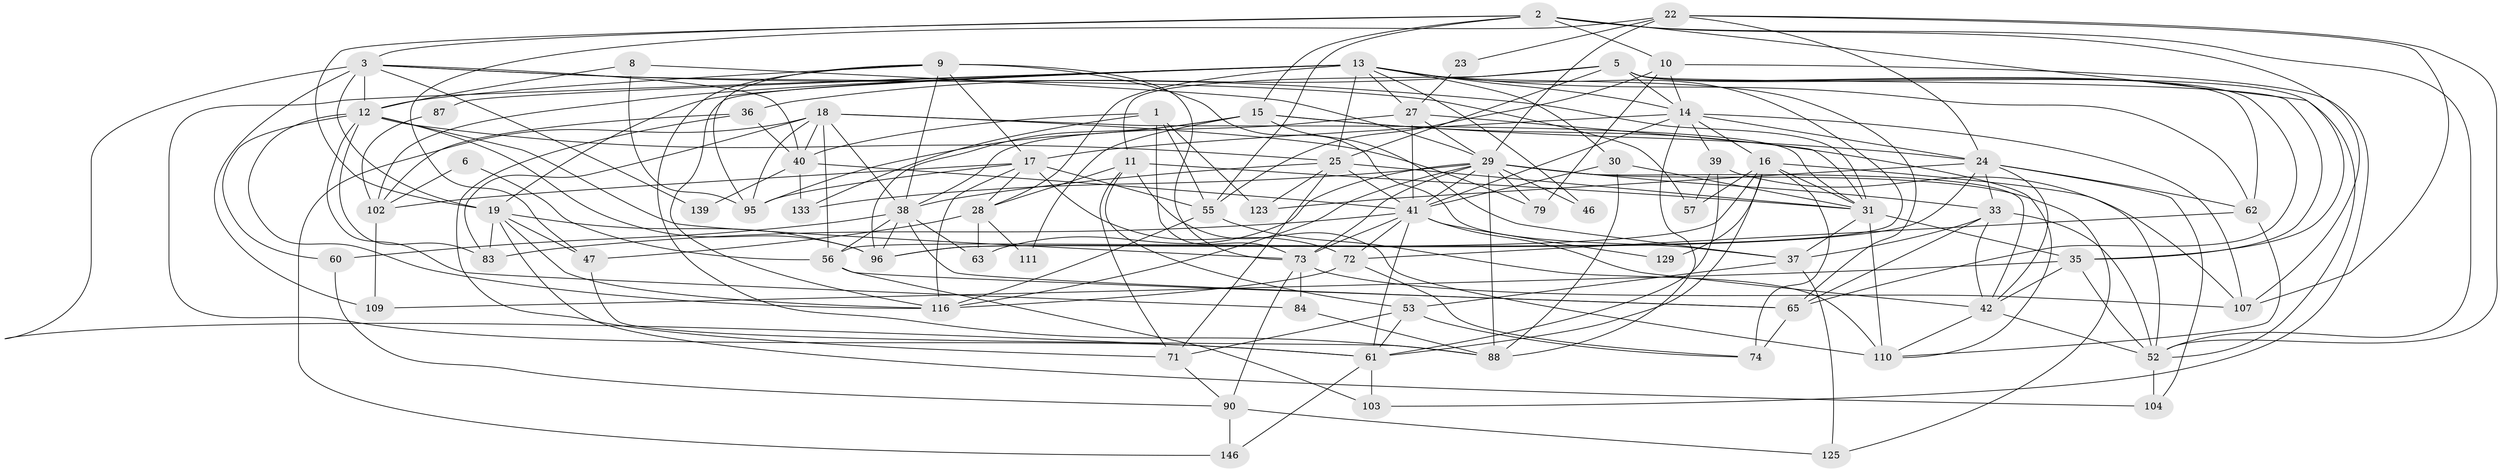 // original degree distribution, {3: 0.3333333333333333, 4: 0.23809523809523808, 2: 0.11564625850340136, 5: 0.14285714285714285, 8: 0.02040816326530612, 6: 0.10884353741496598, 7: 0.04081632653061224}
// Generated by graph-tools (version 1.1) at 2025/15/03/09/25 04:15:05]
// undirected, 73 vertices, 209 edges
graph export_dot {
graph [start="1"]
  node [color=gray90,style=filled];
  1 [super="+7"];
  2 [super="+50+136"];
  3 [super="+4+93"];
  5 [super="+44+49"];
  6;
  8;
  9 [super="+130"];
  10 [super="+115"];
  11 [super="+114"];
  12 [super="+143+99"];
  13 [super="+142+21"];
  14 [super="+75"];
  15 [super="+80"];
  16 [super="+97+32"];
  17 [super="+124+141"];
  18 [super="+20"];
  19 [super="+69+48"];
  22 [super="+34"];
  23;
  24 [super="+68"];
  25 [super="+92"];
  27 [super="+43"];
  28 [super="+81"];
  29 [super="+45+64"];
  30;
  31 [super="+58+122+89"];
  33 [super="+91"];
  35 [super="+77"];
  36 [super="+98"];
  37 [super="+94"];
  38 [super="+85+70"];
  39;
  40 [super="+54"];
  41 [super="+147+51"];
  42 [super="+105+117"];
  46;
  47 [super="+67"];
  52 [super="+106+101"];
  53;
  55 [super="+128"];
  56 [super="+82"];
  57;
  60;
  61 [super="+127+66"];
  62 [super="+135"];
  63 [super="+76"];
  65;
  71 [super="+86"];
  72;
  73 [super="+132+78"];
  74;
  79;
  83 [super="+145"];
  84;
  87;
  88;
  90 [super="+120"];
  95 [super="+140"];
  96;
  102;
  103;
  104 [super="+108"];
  107;
  109;
  110 [super="+126"];
  111;
  116 [super="+138"];
  123;
  125;
  129;
  133;
  139;
  146;
  1 -- 133;
  1 -- 40;
  1 -- 123;
  1 -- 55;
  1 -- 73;
  2 -- 10;
  2 -- 19;
  2 -- 55;
  2 -- 107;
  2 -- 15;
  2 -- 35;
  2 -- 3;
  2 -- 52;
  3 -- 19;
  3 -- 40;
  3 -- 57;
  3 -- 139;
  3 -- 109;
  3 -- 12;
  3 -- 61;
  3 -- 31;
  5 -- 65;
  5 -- 25 [weight=2];
  5 -- 14;
  5 -- 35;
  5 -- 11;
  5 -- 36;
  5 -- 62;
  5 -- 52;
  6 -- 102;
  6 -- 56;
  8 -- 95;
  8 -- 12;
  8 -- 29;
  9 -- 88;
  9 -- 12;
  9 -- 17;
  9 -- 37;
  9 -- 73;
  9 -- 95;
  9 -- 38;
  10 -- 55;
  10 -- 103;
  10 -- 79;
  10 -- 14;
  11 -- 53;
  11 -- 71;
  11 -- 28;
  11 -- 31;
  11 -- 110;
  12 -- 116;
  12 -- 84;
  12 -- 96;
  12 -- 83;
  12 -- 60;
  12 -- 25;
  12 -- 73;
  13 -- 28 [weight=2];
  13 -- 65;
  13 -- 102 [weight=2];
  13 -- 46;
  13 -- 116;
  13 -- 87;
  13 -- 56;
  13 -- 27;
  13 -- 30;
  13 -- 25;
  13 -- 61;
  13 -- 14;
  13 -- 62;
  13 -- 19 [weight=2];
  14 -- 24 [weight=2];
  14 -- 39;
  14 -- 107;
  14 -- 16;
  14 -- 17;
  14 -- 88;
  14 -- 41;
  15 -- 96;
  15 -- 111;
  15 -- 37;
  15 -- 24;
  15 -- 95;
  15 -- 110;
  16 -- 96;
  16 -- 74 [weight=2];
  16 -- 129;
  16 -- 61;
  16 -- 57;
  16 -- 52;
  16 -- 31;
  17 -- 95;
  17 -- 116;
  17 -- 102;
  17 -- 55;
  17 -- 72;
  17 -- 28;
  18 -- 83 [weight=2];
  18 -- 40;
  18 -- 79;
  18 -- 146;
  18 -- 56;
  18 -- 95;
  18 -- 31;
  18 -- 38;
  19 -- 116;
  19 -- 104;
  19 -- 47;
  19 -- 96;
  19 -- 83;
  22 -- 52;
  22 -- 29;
  22 -- 23;
  22 -- 24;
  22 -- 107;
  22 -- 47;
  23 -- 27;
  24 -- 33;
  24 -- 96;
  24 -- 42;
  24 -- 123;
  24 -- 62;
  24 -- 104;
  25 -- 123;
  25 -- 71;
  25 -- 41;
  25 -- 31;
  25 -- 38;
  27 -- 38;
  27 -- 41;
  27 -- 31;
  27 -- 29;
  28 -- 111;
  28 -- 47;
  28 -- 63;
  29 -- 125;
  29 -- 33;
  29 -- 116;
  29 -- 133;
  29 -- 73;
  29 -- 46;
  29 -- 79;
  29 -- 88;
  29 -- 63;
  29 -- 41;
  29 -- 42;
  30 -- 88;
  30 -- 41;
  30 -- 31;
  31 -- 35;
  31 -- 37;
  31 -- 110;
  33 -- 52;
  33 -- 37;
  33 -- 42;
  33 -- 65;
  35 -- 109;
  35 -- 52;
  35 -- 42;
  36 -- 71;
  36 -- 102;
  36 -- 40;
  37 -- 53;
  37 -- 125;
  38 -- 65;
  38 -- 56 [weight=2];
  38 -- 96;
  38 -- 60;
  38 -- 63;
  39 -- 57;
  39 -- 107;
  39 -- 61;
  40 -- 133;
  40 -- 41;
  40 -- 139;
  41 -- 129;
  41 -- 72;
  41 -- 83;
  41 -- 61;
  41 -- 73;
  41 -- 42;
  42 -- 52;
  42 -- 110;
  47 -- 88;
  52 -- 104;
  53 -- 74;
  53 -- 61;
  53 -- 71;
  55 -- 110 [weight=2];
  55 -- 116;
  56 -- 65;
  56 -- 103;
  60 -- 90;
  61 -- 146;
  61 -- 103;
  62 -- 72;
  62 -- 110;
  65 -- 74;
  71 -- 90;
  72 -- 74;
  72 -- 116;
  73 -- 84;
  73 -- 107;
  73 -- 90;
  84 -- 88;
  87 -- 102;
  90 -- 146;
  90 -- 125;
  102 -- 109;
}
